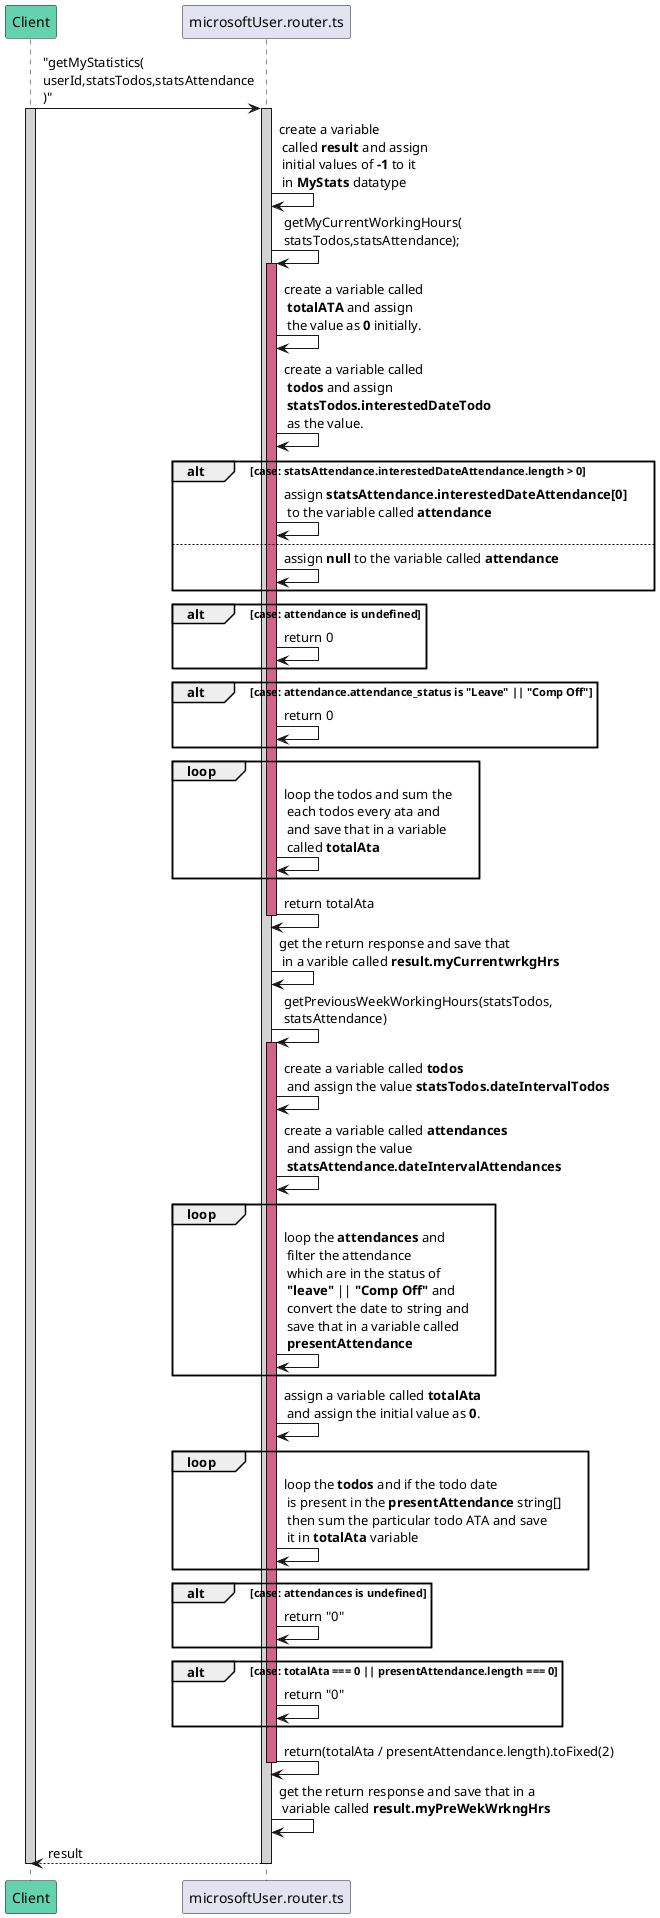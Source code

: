 @startuml get my statistics
participant Client #64D1AF
participant microsoftUser.router.ts

Client -> microsoftUser.router.ts : "getMyStatistics(\nuserId,statsTodos,statsAttendance\n)"
activate Client #D3D3D3
    activate microsoftUser.router.ts #D3D3D3
        microsoftUser.router.ts -> microsoftUser.router.ts : create a variable\n called **result** and assign\n initial values of **-1** to it\n in **MyStats** datatype
        microsoftUser.router.ts -> microsoftUser.router.ts :  getMyCurrentWorkingHours(\nstatsTodos,statsAttendance);
        activate microsoftUser.router.ts #D16587
            microsoftUser.router.ts -> microsoftUser.router.ts : create a variable called\n **totalATA** and assign\n the value as **0** initially.
            microsoftUser.router.ts -> microsoftUser.router.ts : create a variable called\n **todos** and assign\n **statsTodos.interestedDateTodo**\n as the value.
            alt case: statsAttendance.interestedDateAttendance.length > 0
                microsoftUser.router.ts -> microsoftUser.router.ts : assign **statsAttendance.interestedDateAttendance[0]**\n to the variable called **attendance**
            else 
                microsoftUser.router.ts -> microsoftUser.router.ts : assign **null** to the variable called **attendance**
            end
            alt case: attendance is undefined
                microsoftUser.router.ts -> microsoftUser.router.ts : return 0
            end
            alt case: **attendance.attendance_status** is "Leave" || "Comp Off"
                microsoftUser.router.ts -> microsoftUser.router.ts : return 0
            end
            loop
                microsoftUser.router.ts -> microsoftUser.router.ts : loop the todos and sum the\n each todos every ata and\n and save that in a variable\n called **totalAta** 
            end
            microsoftUser.router.ts -> microsoftUser.router.ts : return totalAta
        deactivate microsoftUser.router.ts
        microsoftUser.router.ts -> microsoftUser.router.ts : get the return response and save that\n in a varible called **result.myCurrentwrkgHrs**
        microsoftUser.router.ts -> microsoftUser.router.ts :  getPreviousWeekWorkingHours(statsTodos,\nstatsAttendance)
        activate microsoftUser.router.ts #D16587
            microsoftUser.router.ts -> microsoftUser.router.ts : create a variable called **todos**\n and assign the value **statsTodos.dateIntervalTodos**
            microsoftUser.router.ts -> microsoftUser.router.ts : create a variable called **attendances**\n and assign the value\n **statsAttendance.dateIntervalAttendances**
            loop
                microsoftUser.router.ts -> microsoftUser.router.ts : loop the **attendances** and\n filter the attendance\n which are in the status of\n **"leave"** || **"Comp Off"** and\n convert the date to string and\n save that in a variable called\n **presentAttendance**
            end
            microsoftUser.router.ts -> microsoftUser.router.ts : assign a variable called **totalAta**\n and assign the initial value as **0**.
            loop
                microsoftUser.router.ts -> microsoftUser.router.ts : loop the **todos** and if the todo date\n is present in the **presentAttendance** string[]\n then sum the particular todo ATA and save\n it in **totalAta** variable 
            end
            alt case: attendances is undefined
                microsoftUser.router.ts -> microsoftUser.router.ts : return "0" 
            end
            alt case: totalAta === 0 || presentAttendance.length === 0
                microsoftUser.router.ts -> microsoftUser.router.ts : return "0" 
            end
            microsoftUser.router.ts -> microsoftUser.router.ts : return(totalAta / presentAttendance.length).toFixed(2)
        deactivate microsoftUser.router.ts
        microsoftUser.router.ts ->  microsoftUser.router.ts : get the return response and save that in a\n variable called **result.myPreWekWrkngHrs**
        Client <-- microsoftUser.router.ts : result
    deactivate microsoftUser.router.ts
deactivate Client

@enduml